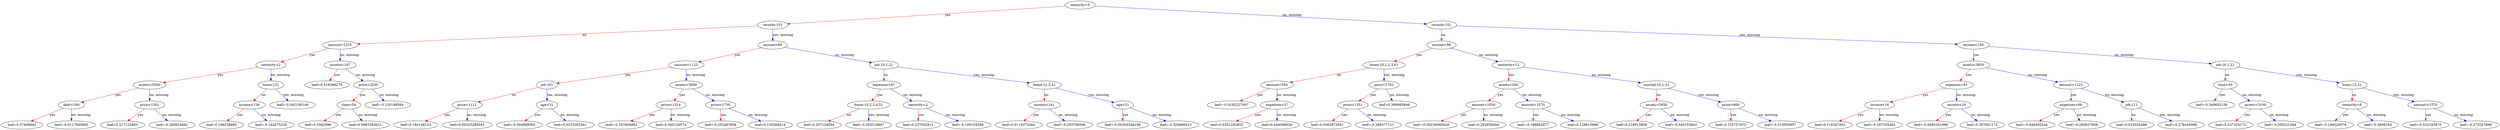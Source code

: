 digraph {
    graph [ rankdir=TB ]

    0 [ label="seniority<3" ]
    0 -> 1 [label="yes" color="#FF0000"]
    0 -> 2 [label="no, missing" color="#0000FF"]

    1 [ label="records:{0}" ]
    1 -> 3 [label="no" color="#FF0000"]
    1 -> 4 [label="yes, missing" color="#0000FF"]

    3 [ label="amount<1225" ]
    3 -> 7 [label="yes" color="#FF0000"]
    3 -> 8 [label="no, missing" color="#0000FF"]

    7 [ label="seniority<2" ]
    7 -> 15 [label="yes" color="#FF0000"]
    7 -> 16 [label="no, missing" color="#0000FF"]

    15 [ label="assets<5500" ]
    15 -> 31 [label="yes" color="#FF0000"]
    15 -> 32 [label="no, missing" color="#0000FF"]

    31 [ label="debt<260" ]
    31 -> 61 [label="yes" color="#FF0000"]
    31 -> 62 [label="no, missing" color="#0000FF"]

    61 [ label="leaf=0.37400642" ]

    62 [ label="leaf=-0.0117840692" ]

    32 [ label="price<1301" ]
    32 -> 63 [label="yes" color="#FF0000"]
    32 -> 64 [label="no, missing" color="#0000FF"]

    63 [ label="leaf=0.217122883" ]

    64 [ label="leaf=-0.280924082" ]

    16 [ label="home:{3}" ]
    16 -> 33 [label="no" color="#FF0000"]
    16 -> 34 [label="yes, missing" color="#0000FF"]

    33 [ label="income<126" ]
    33 -> 65 [label="yes" color="#FF0000"]
    33 -> 66 [label="no, missing" color="#0000FF"]

    65 [ label="leaf=0.196236685" ]

    66 [ label="leaf=-0.142075226" ]

    34 [ label="leaf=-0.342190146" ]

    8 [ label="income<167" ]
    8 -> 17 [label="yes" color="#FF0000"]
    8 -> 18 [label="no, missing" color="#0000FF"]

    17 [ label="leaf=0.418296278" ]

    18 [ label="price<2530" ]
    18 -> 35 [label="yes" color="#FF0000"]
    18 -> 36 [label="no, missing" color="#0000FF"]

    35 [ label="time<54" ]
    35 -> 67 [label="yes" color="#FF0000"]
    35 -> 68 [label="no, missing" color="#0000FF"]

    67 [ label="leaf=0.3592996" ]

    68 [ label="leaf=0.0665393621" ]

    36 [ label="leaf=-0.130188584" ]

    4 [ label="income<89" ]
    4 -> 9 [label="yes" color="#FF0000"]
    4 -> 10 [label="no, missing" color="#0000FF"]

    9 [ label="amount<1125" ]
    9 -> 19 [label="yes" color="#FF0000"]
    9 -> 20 [label="no, missing" color="#0000FF"]

    19 [ label="job:{0}" ]
    19 -> 37 [label="no" color="#FF0000"]
    19 -> 38 [label="yes, missing" color="#0000FF"]

    37 [ label="price<1111" ]
    37 -> 69 [label="yes" color="#FF0000"]
    37 -> 70 [label="no, missing" color="#0000FF"]

    69 [ label="leaf=0.184148133" ]

    70 [ label="leaf=0.00325289345" ]

    38 [ label="age<31" ]
    38 -> 71 [label="yes" color="#FF0000"]
    38 -> 72 [label="no, missing" color="#0000FF"]

    71 [ label="leaf=-0.304899365" ]

    72 [ label="leaf=0.0310263261" ]

    20 [ label="assets<3600" ]
    20 -> 39 [label="yes" color="#FF0000"]
    20 -> 40 [label="no, missing" color="#0000FF"]

    39 [ label="price<1314" ]
    39 -> 73 [label="yes" color="#FF0000"]
    39 -> 74 [label="no, missing" color="#0000FF"]

    73 [ label="leaf=-0.167694882" ]

    74 [ label="leaf=0.340126574" ]

    40 [ label="price<1730" ]
    40 -> 75 [label="yes" color="#FF0000"]
    40 -> 76 [label="no, missing" color="#0000FF"]

    75 [ label="leaf=-0.252487808" ]

    76 [ label="leaf=0.130264014" ]

    10 [ label="job:{0,1,2}" ]
    10 -> 21 [label="no" color="#FF0000"]
    10 -> 22 [label="yes, missing" color="#0000FF"]

    21 [ label="expenses<47" ]
    21 -> 41 [label="yes" color="#FF0000"]
    21 -> 42 [label="no, missing" color="#0000FF"]

    41 [ label="home:{0,2,3,4,5}" ]
    41 -> 77 [label="no" color="#FF0000"]
    41 -> 78 [label="yes, missing" color="#0000FF"]

    77 [ label="leaf=0.207124054" ]

    78 [ label="leaf=-0.203219667" ]

    42 [ label="seniority<2" ]
    42 -> 79 [label="yes" color="#FF0000"]
    42 -> 80 [label="no, missing" color="#0000FF"]

    79 [ label="leaf=0.227052912" ]

    80 [ label="leaf=-0.100154586" ]

    22 [ label="home:{2,3,4}" ]
    22 -> 43 [label="no" color="#FF0000"]
    22 -> 44 [label="yes, missing" color="#0000FF"]

    43 [ label="income<141" ]
    43 -> 81 [label="yes" color="#FF0000"]
    43 -> 82 [label="no, missing" color="#0000FF"]

    81 [ label="leaf=0.0119374264" ]

    82 [ label="leaf=-0.293706596" ]

    44 [ label="age<21" ]
    44 -> 83 [label="yes" color="#FF0000"]
    44 -> 84 [label="no, missing" color="#0000FF"]

    83 [ label="leaf=-0.00303346198" ]

    84 [ label="leaf=-0.329680413" ]

    2 [ label="records:{0}" ]
    2 -> 5 [label="no" color="#FF0000"]
    2 -> 6 [label="yes, missing" color="#0000FF"]

    5 [ label="income<98" ]
    5 -> 11 [label="yes" color="#FF0000"]
    5 -> 12 [label="no, missing" color="#0000FF"]

    11 [ label="home:{0,1,2,3,6}" ]
    11 -> 23 [label="no" color="#FF0000"]
    11 -> 24 [label="yes, missing" color="#0000FF"]

    23 [ label="amount<560" ]
    23 -> 45 [label="yes" color="#FF0000"]
    23 -> 46 [label="no, missing" color="#0000FF"]

    45 [ label="leaf=-0.0182227697" ]

    46 [ label="expenses<37" ]
    46 -> 85 [label="yes" color="#FF0000"]
    46 -> 86 [label="no, missing" color="#0000FF"]

    85 [ label="leaf=0.0301292855" ]

    86 [ label="leaf=0.444098026" ]

    24 [ label="price<1702" ]
    24 -> 47 [label="yes" color="#FF0000"]
    24 -> 48 [label="no, missing" color="#0000FF"]

    47 [ label="price<1351" ]
    47 -> 87 [label="yes" color="#FF0000"]
    47 -> 88 [label="no, missing" color="#0000FF"]

    87 [ label="leaf=0.0363972001" ]

    88 [ label="leaf=-0.266377121" ]

    48 [ label="leaf=0.308993846" ]

    12 [ label="seniority<12" ]
    12 -> 25 [label="yes" color="#FF0000"]
    12 -> 26 [label="no, missing" color="#0000FF"]

    25 [ label="assets<300" ]
    25 -> 49 [label="yes" color="#FF0000"]
    25 -> 50 [label="no, missing" color="#0000FF"]

    49 [ label="amount<1030" ]
    49 -> 89 [label="yes" color="#FF0000"]
    49 -> 90 [label="no, missing" color="#0000FF"]

    89 [ label="leaf=-0.00236060028" ]

    90 [ label="leaf=0.292656004" ]

    50 [ label="amount<1570" ]
    50 -> 91 [label="yes" color="#FF0000"]
    50 -> 92 [label="no, missing" color="#0000FF"]

    91 [ label="leaf=-0.198662877" ]

    92 [ label="leaf=0.129613966" ]

    26 [ label="marital:{0,1,3}" ]
    26 -> 51 [label="no" color="#FF0000"]
    26 -> 52 [label="yes, missing" color="#0000FF"]

    51 [ label="assets<2650" ]
    51 -> 93 [label="yes" color="#FF0000"]
    51 -> 94 [label="no, missing" color="#0000FF"]

    93 [ label="leaf=0.218913808" ]

    94 [ label="leaf=-0.049153842" ]

    52 [ label="price<800" ]
    52 -> 95 [label="yes" color="#FF0000"]
    52 -> 96 [label="no, missing" color="#0000FF"]

    95 [ label="leaf=0.132757872" ]

    96 [ label="leaf=-0.313003957" ]

    6 [ label="income<100" ]
    6 -> 13 [label="yes" color="#FF0000"]
    6 -> 14 [label="no, missing" color="#0000FF"]

    13 [ label="assets<3850" ]
    13 -> 27 [label="yes" color="#FF0000"]
    13 -> 28 [label="no, missing" color="#0000FF"]

    27 [ label="expenses<81" ]
    27 -> 53 [label="yes" color="#FF0000"]
    27 -> 54 [label="no, missing" color="#0000FF"]

    53 [ label="income<16" ]
    53 -> 97 [label="yes" color="#FF0000"]
    53 -> 98 [label="no, missing" color="#0000FF"]

    97 [ label="leaf=0.118347362" ]

    98 [ label="leaf=-0.187555462" ]

    54 [ label="income<16" ]
    54 -> 99 [label="yes" color="#FF0000"]
    54 -> 100 [label="no, missing" color="#0000FF"]

    99 [ label="leaf=-0.0485301986" ]

    100 [ label="leaf=0.307001173" ]

    28 [ label="amount<1125" ]
    28 -> 55 [label="yes" color="#FF0000"]
    28 -> 56 [label="no, missing" color="#0000FF"]

    55 [ label="expenses<69" ]
    55 -> 101 [label="yes" color="#FF0000"]
    55 -> 102 [label="no, missing" color="#0000FF"]

    101 [ label="leaf=-0.446492434" ]

    102 [ label="leaf=-0.280627608" ]

    56 [ label="job:{1}" ]
    56 -> 103 [label="no" color="#FF0000"]
    56 -> 104 [label="yes, missing" color="#0000FF"]

    103 [ label="leaf=0.024554288" ]

    104 [ label="leaf=-0.276456088" ]

    14 [ label="job:{0,1,2}" ]
    14 -> 29 [label="no" color="#FF0000"]
    14 -> 30 [label="yes, missing" color="#0000FF"]

    29 [ label="time<30" ]
    29 -> 57 [label="yes" color="#FF0000"]
    29 -> 58 [label="no, missing" color="#0000FF"]

    57 [ label="leaf=-0.340652138" ]

    58 [ label="assets<3100" ]
    58 -> 105 [label="yes" color="#FF0000"]
    58 -> 106 [label="no, missing" color="#0000FF"]

    105 [ label="leaf=0.337324172" ]

    106 [ label="leaf=-0.200221494" ]

    30 [ label="home:{2,3}" ]
    30 -> 59 [label="no" color="#FF0000"]
    30 -> 60 [label="yes, missing" color="#0000FF"]

    59 [ label="seniority<6" ]
    59 -> 107 [label="yes" color="#FF0000"]
    59 -> 108 [label="no, missing" color="#0000FF"]

    107 [ label="leaf=-0.194520578" ]

    108 [ label="leaf=-0.3698183" ]

    60 [ label="amount<1570" ]
    60 -> 109 [label="yes" color="#FF0000"]
    60 -> 110 [label="no, missing" color="#0000FF"]

    109 [ label="leaf=-0.432193875" ]

    110 [ label="leaf=-0.273247898" ]
}
